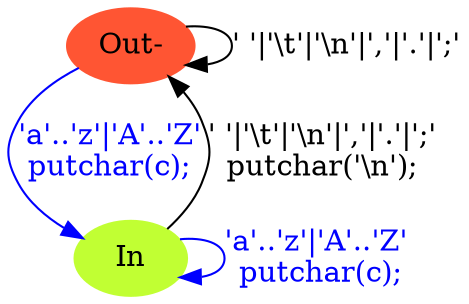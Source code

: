 digraph G {
    
    Out [ label="Out-" style=filled color="#ff5533" fontcolor=black ]
    
    In [ label="In" style=filled color="#c1ff33" fontcolor=black ]
    
    Out -> Out [ label="' '|'\\t'|'\\n'|','|'.'|';'" ];

    Out -> In [ color=blue fontcolor=blue label="'a'..'z'|'A'..'Z'
putchar(c);"];

    In -> In [ color=blue fontcolor=blue label="'a'..'z'|'A'..'Z' 
putchar(c);"];
    
    In -> Out [ label="' '|'\\t'|'\\n'|','|'.'|';'
putchar('\\n');" ];
}